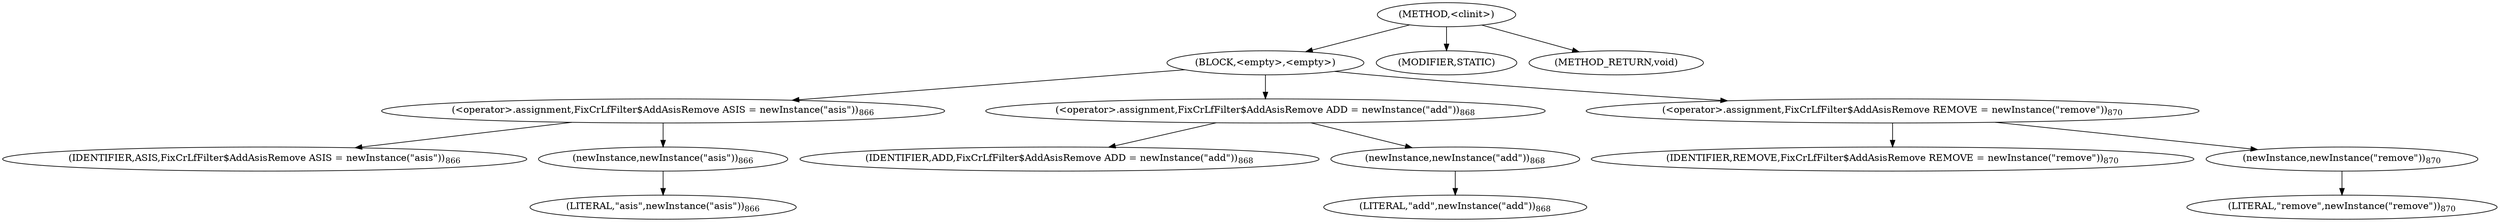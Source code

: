 digraph "&lt;clinit&gt;" {  
"2153" [label = <(METHOD,&lt;clinit&gt;)> ]
"2154" [label = <(BLOCK,&lt;empty&gt;,&lt;empty&gt;)> ]
"2155" [label = <(&lt;operator&gt;.assignment,FixCrLfFilter$AddAsisRemove ASIS = newInstance(&quot;asis&quot;))<SUB>866</SUB>> ]
"2156" [label = <(IDENTIFIER,ASIS,FixCrLfFilter$AddAsisRemove ASIS = newInstance(&quot;asis&quot;))<SUB>866</SUB>> ]
"2157" [label = <(newInstance,newInstance(&quot;asis&quot;))<SUB>866</SUB>> ]
"2158" [label = <(LITERAL,&quot;asis&quot;,newInstance(&quot;asis&quot;))<SUB>866</SUB>> ]
"2159" [label = <(&lt;operator&gt;.assignment,FixCrLfFilter$AddAsisRemove ADD = newInstance(&quot;add&quot;))<SUB>868</SUB>> ]
"2160" [label = <(IDENTIFIER,ADD,FixCrLfFilter$AddAsisRemove ADD = newInstance(&quot;add&quot;))<SUB>868</SUB>> ]
"2161" [label = <(newInstance,newInstance(&quot;add&quot;))<SUB>868</SUB>> ]
"2162" [label = <(LITERAL,&quot;add&quot;,newInstance(&quot;add&quot;))<SUB>868</SUB>> ]
"2163" [label = <(&lt;operator&gt;.assignment,FixCrLfFilter$AddAsisRemove REMOVE = newInstance(&quot;remove&quot;))<SUB>870</SUB>> ]
"2164" [label = <(IDENTIFIER,REMOVE,FixCrLfFilter$AddAsisRemove REMOVE = newInstance(&quot;remove&quot;))<SUB>870</SUB>> ]
"2165" [label = <(newInstance,newInstance(&quot;remove&quot;))<SUB>870</SUB>> ]
"2166" [label = <(LITERAL,&quot;remove&quot;,newInstance(&quot;remove&quot;))<SUB>870</SUB>> ]
"2167" [label = <(MODIFIER,STATIC)> ]
"2168" [label = <(METHOD_RETURN,void)> ]
  "2153" -> "2154" 
  "2153" -> "2167" 
  "2153" -> "2168" 
  "2154" -> "2155" 
  "2154" -> "2159" 
  "2154" -> "2163" 
  "2155" -> "2156" 
  "2155" -> "2157" 
  "2157" -> "2158" 
  "2159" -> "2160" 
  "2159" -> "2161" 
  "2161" -> "2162" 
  "2163" -> "2164" 
  "2163" -> "2165" 
  "2165" -> "2166" 
}

